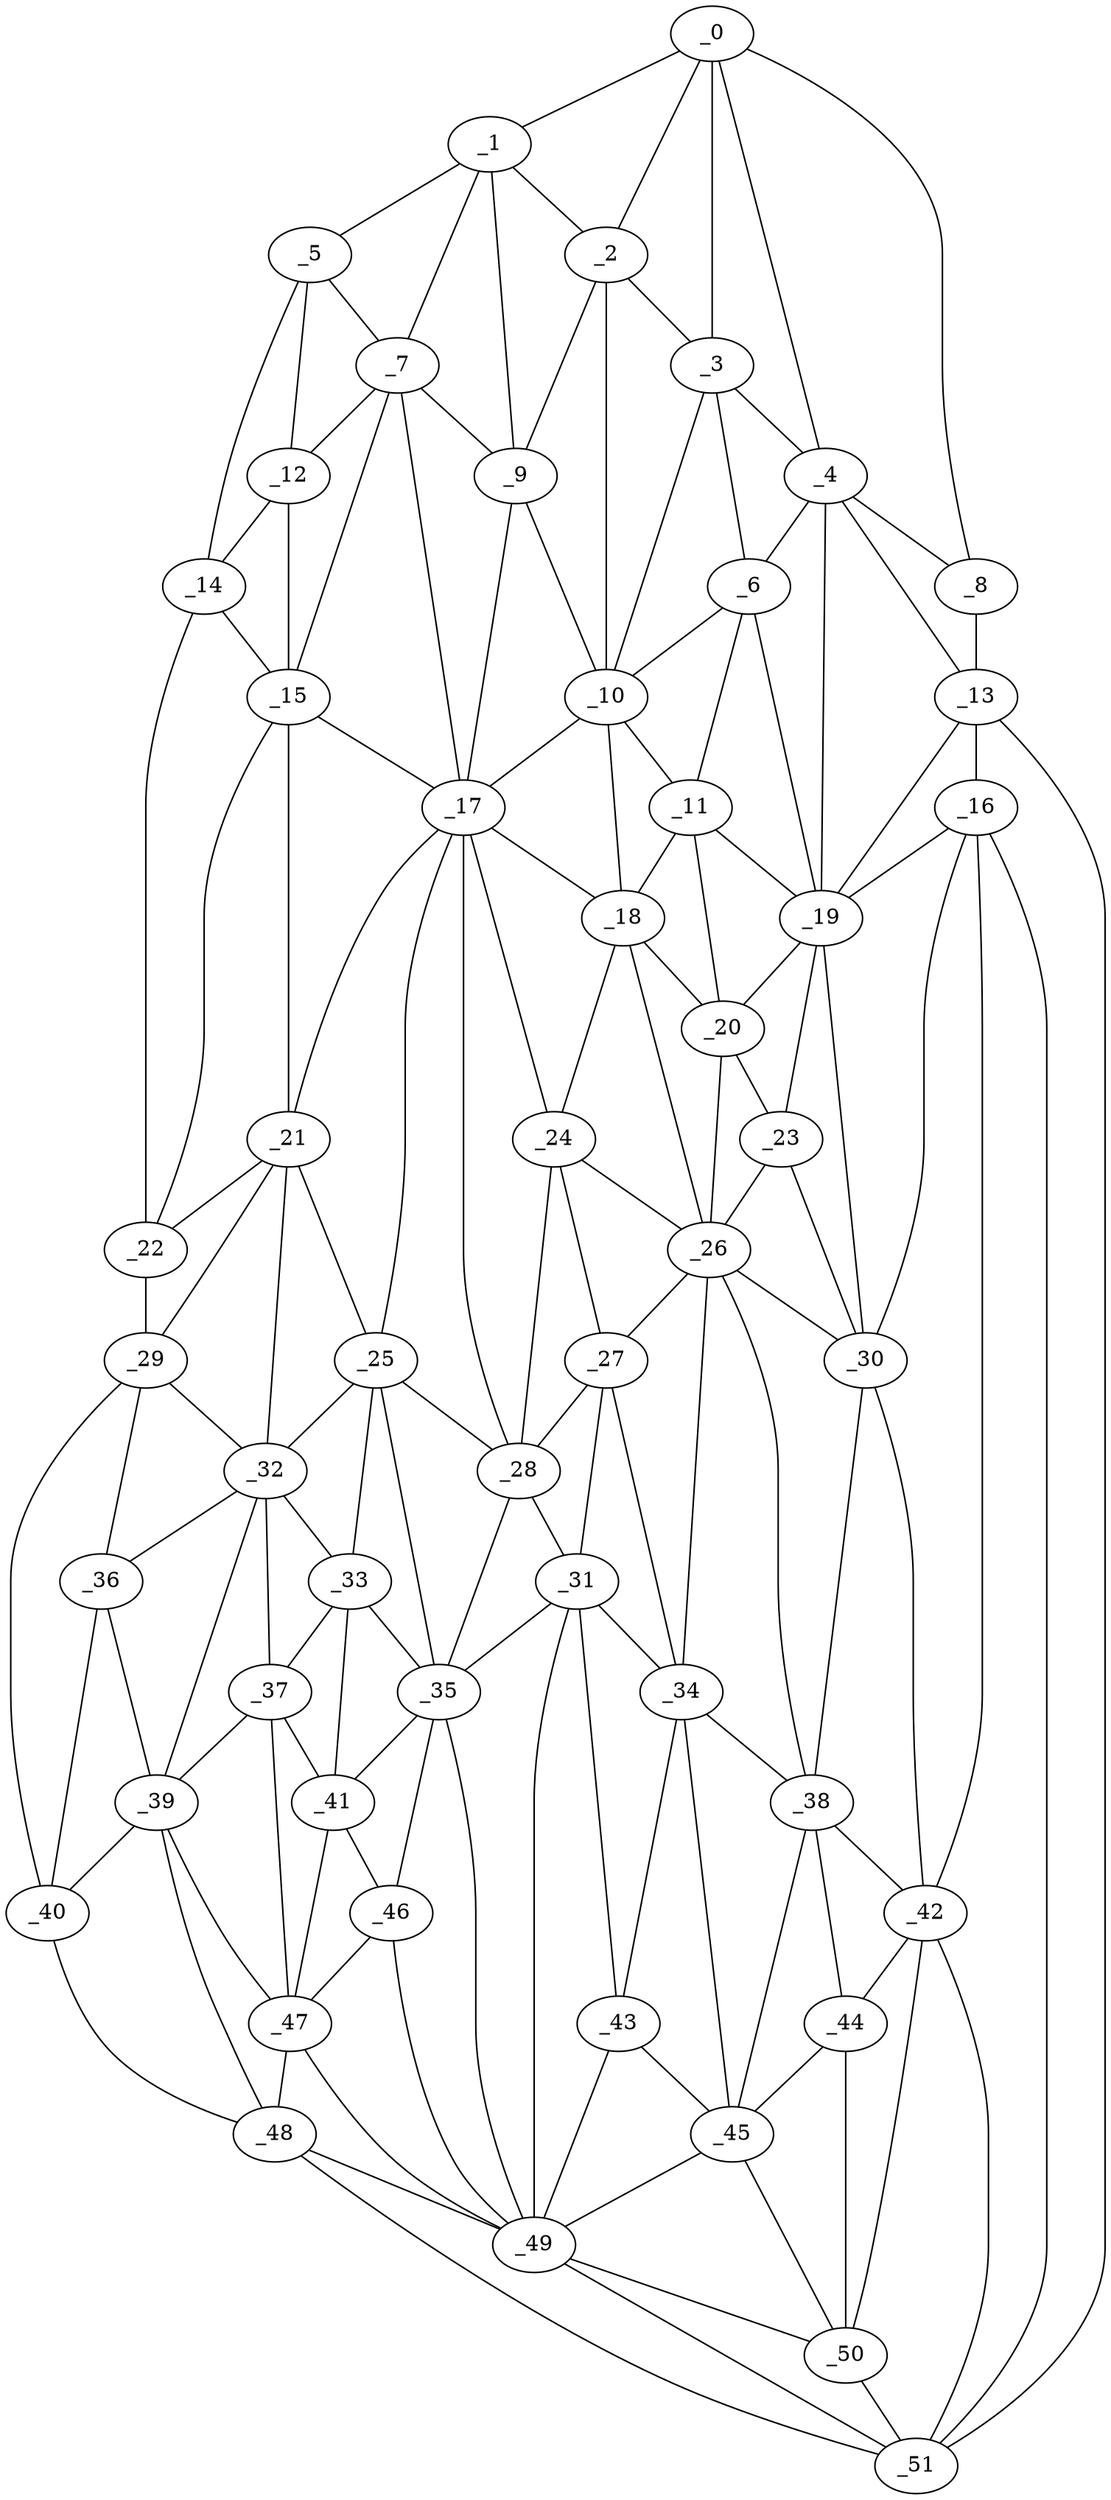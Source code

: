 graph "obj81__105.gxl" {
	_0	 [x=18,
		y=14];
	_1	 [x=23,
		y=82];
	_0 -- _1	 [valence=1];
	_2	 [x=29,
		y=56];
	_0 -- _2	 [valence=1];
	_3	 [x=34,
		y=44];
	_0 -- _3	 [valence=2];
	_4	 [x=35,
		y=32];
	_0 -- _4	 [valence=1];
	_8	 [x=41,
		y=3];
	_0 -- _8	 [valence=1];
	_1 -- _2	 [valence=2];
	_5	 [x=37,
		y=119];
	_1 -- _5	 [valence=1];
	_7	 [x=39,
		y=101];
	_1 -- _7	 [valence=2];
	_9	 [x=42,
		y=67];
	_1 -- _9	 [valence=1];
	_2 -- _3	 [valence=2];
	_2 -- _9	 [valence=2];
	_10	 [x=50,
		y=57];
	_2 -- _10	 [valence=2];
	_3 -- _4	 [valence=2];
	_6	 [x=39,
		y=41];
	_3 -- _6	 [valence=2];
	_3 -- _10	 [valence=1];
	_4 -- _6	 [valence=2];
	_4 -- _8	 [valence=2];
	_13	 [x=57,
		y=3];
	_4 -- _13	 [valence=1];
	_19	 [x=66,
		y=37];
	_4 -- _19	 [valence=2];
	_5 -- _7	 [valence=1];
	_12	 [x=56,
		y=117];
	_5 -- _12	 [valence=2];
	_14	 [x=61,
		y=124];
	_5 -- _14	 [valence=1];
	_6 -- _10	 [valence=1];
	_11	 [x=53,
		y=49];
	_6 -- _11	 [valence=2];
	_6 -- _19	 [valence=2];
	_7 -- _9	 [valence=2];
	_7 -- _12	 [valence=2];
	_15	 [x=62,
		y=109];
	_7 -- _15	 [valence=2];
	_17	 [x=64,
		y=86];
	_7 -- _17	 [valence=1];
	_8 -- _13	 [valence=1];
	_9 -- _10	 [valence=2];
	_9 -- _17	 [valence=2];
	_10 -- _11	 [valence=2];
	_10 -- _17	 [valence=2];
	_18	 [x=65,
		y=52];
	_10 -- _18	 [valence=1];
	_11 -- _18	 [valence=2];
	_11 -- _19	 [valence=1];
	_20	 [x=66,
		y=46];
	_11 -- _20	 [valence=2];
	_12 -- _14	 [valence=2];
	_12 -- _15	 [valence=2];
	_16	 [x=64,
		y=6];
	_13 -- _16	 [valence=2];
	_13 -- _19	 [valence=2];
	_51	 [x=113,
		y=16];
	_13 -- _51	 [valence=1];
	_14 -- _15	 [valence=2];
	_22	 [x=74,
		y=123];
	_14 -- _22	 [valence=1];
	_15 -- _17	 [valence=2];
	_21	 [x=70,
		y=106];
	_15 -- _21	 [valence=1];
	_15 -- _22	 [valence=1];
	_16 -- _19	 [valence=1];
	_30	 [x=85,
		y=36];
	_16 -- _30	 [valence=2];
	_42	 [x=100,
		y=33];
	_16 -- _42	 [valence=1];
	_16 -- _51	 [valence=1];
	_17 -- _18	 [valence=2];
	_17 -- _21	 [valence=2];
	_24	 [x=75,
		y=57];
	_17 -- _24	 [valence=2];
	_25	 [x=77,
		y=99];
	_17 -- _25	 [valence=2];
	_28	 [x=82,
		y=78];
	_17 -- _28	 [valence=2];
	_18 -- _20	 [valence=1];
	_18 -- _24	 [valence=1];
	_26	 [x=79,
		y=49];
	_18 -- _26	 [valence=1];
	_19 -- _20	 [valence=1];
	_23	 [x=75,
		y=40];
	_19 -- _23	 [valence=2];
	_19 -- _30	 [valence=1];
	_20 -- _23	 [valence=1];
	_20 -- _26	 [valence=2];
	_21 -- _22	 [valence=2];
	_21 -- _25	 [valence=1];
	_29	 [x=84,
		y=122];
	_21 -- _29	 [valence=2];
	_32	 [x=87,
		y=105];
	_21 -- _32	 [valence=2];
	_22 -- _29	 [valence=1];
	_23 -- _26	 [valence=1];
	_23 -- _30	 [valence=2];
	_24 -- _26	 [valence=2];
	_27	 [x=81,
		y=60];
	_24 -- _27	 [valence=2];
	_24 -- _28	 [valence=2];
	_25 -- _28	 [valence=2];
	_25 -- _32	 [valence=2];
	_33	 [x=88,
		y=93];
	_25 -- _33	 [valence=2];
	_35	 [x=89,
		y=89];
	_25 -- _35	 [valence=1];
	_26 -- _27	 [valence=2];
	_26 -- _30	 [valence=2];
	_34	 [x=89,
		y=62];
	_26 -- _34	 [valence=2];
	_38	 [x=94,
		y=47];
	_26 -- _38	 [valence=2];
	_27 -- _28	 [valence=1];
	_31	 [x=86,
		y=73];
	_27 -- _31	 [valence=2];
	_27 -- _34	 [valence=2];
	_28 -- _31	 [valence=2];
	_28 -- _35	 [valence=1];
	_29 -- _32	 [valence=2];
	_36	 [x=89,
		y=119];
	_29 -- _36	 [valence=2];
	_40	 [x=97,
		y=118];
	_29 -- _40	 [valence=1];
	_30 -- _38	 [valence=1];
	_30 -- _42	 [valence=2];
	_31 -- _34	 [valence=1];
	_31 -- _35	 [valence=2];
	_43	 [x=102,
		y=68];
	_31 -- _43	 [valence=2];
	_49	 [x=105,
		y=78];
	_31 -- _49	 [valence=1];
	_32 -- _33	 [valence=2];
	_32 -- _36	 [valence=1];
	_37	 [x=92,
		y=102];
	_32 -- _37	 [valence=2];
	_39	 [x=96,
		y=107];
	_32 -- _39	 [valence=2];
	_33 -- _35	 [valence=2];
	_33 -- _37	 [valence=2];
	_41	 [x=98,
		y=92];
	_33 -- _41	 [valence=1];
	_34 -- _38	 [valence=1];
	_34 -- _43	 [valence=2];
	_45	 [x=103,
		y=52];
	_34 -- _45	 [valence=2];
	_35 -- _41	 [valence=2];
	_46	 [x=103,
		y=87];
	_35 -- _46	 [valence=2];
	_35 -- _49	 [valence=1];
	_36 -- _39	 [valence=2];
	_36 -- _40	 [valence=1];
	_37 -- _39	 [valence=2];
	_37 -- _41	 [valence=2];
	_47	 [x=104,
		y=104];
	_37 -- _47	 [valence=1];
	_38 -- _42	 [valence=1];
	_44	 [x=103,
		y=43];
	_38 -- _44	 [valence=1];
	_38 -- _45	 [valence=2];
	_39 -- _40	 [valence=2];
	_39 -- _47	 [valence=2];
	_48	 [x=104,
		y=115];
	_39 -- _48	 [valence=2];
	_40 -- _48	 [valence=1];
	_41 -- _46	 [valence=2];
	_41 -- _47	 [valence=2];
	_42 -- _44	 [valence=2];
	_50	 [x=111,
		y=22];
	_42 -- _50	 [valence=2];
	_42 -- _51	 [valence=2];
	_43 -- _45	 [valence=2];
	_43 -- _49	 [valence=2];
	_44 -- _45	 [valence=2];
	_44 -- _50	 [valence=1];
	_45 -- _49	 [valence=2];
	_45 -- _50	 [valence=2];
	_46 -- _47	 [valence=2];
	_46 -- _49	 [valence=2];
	_47 -- _48	 [valence=2];
	_47 -- _49	 [valence=1];
	_48 -- _49	 [valence=2];
	_48 -- _51	 [valence=1];
	_49 -- _50	 [valence=1];
	_49 -- _51	 [valence=1];
	_50 -- _51	 [valence=1];
}
